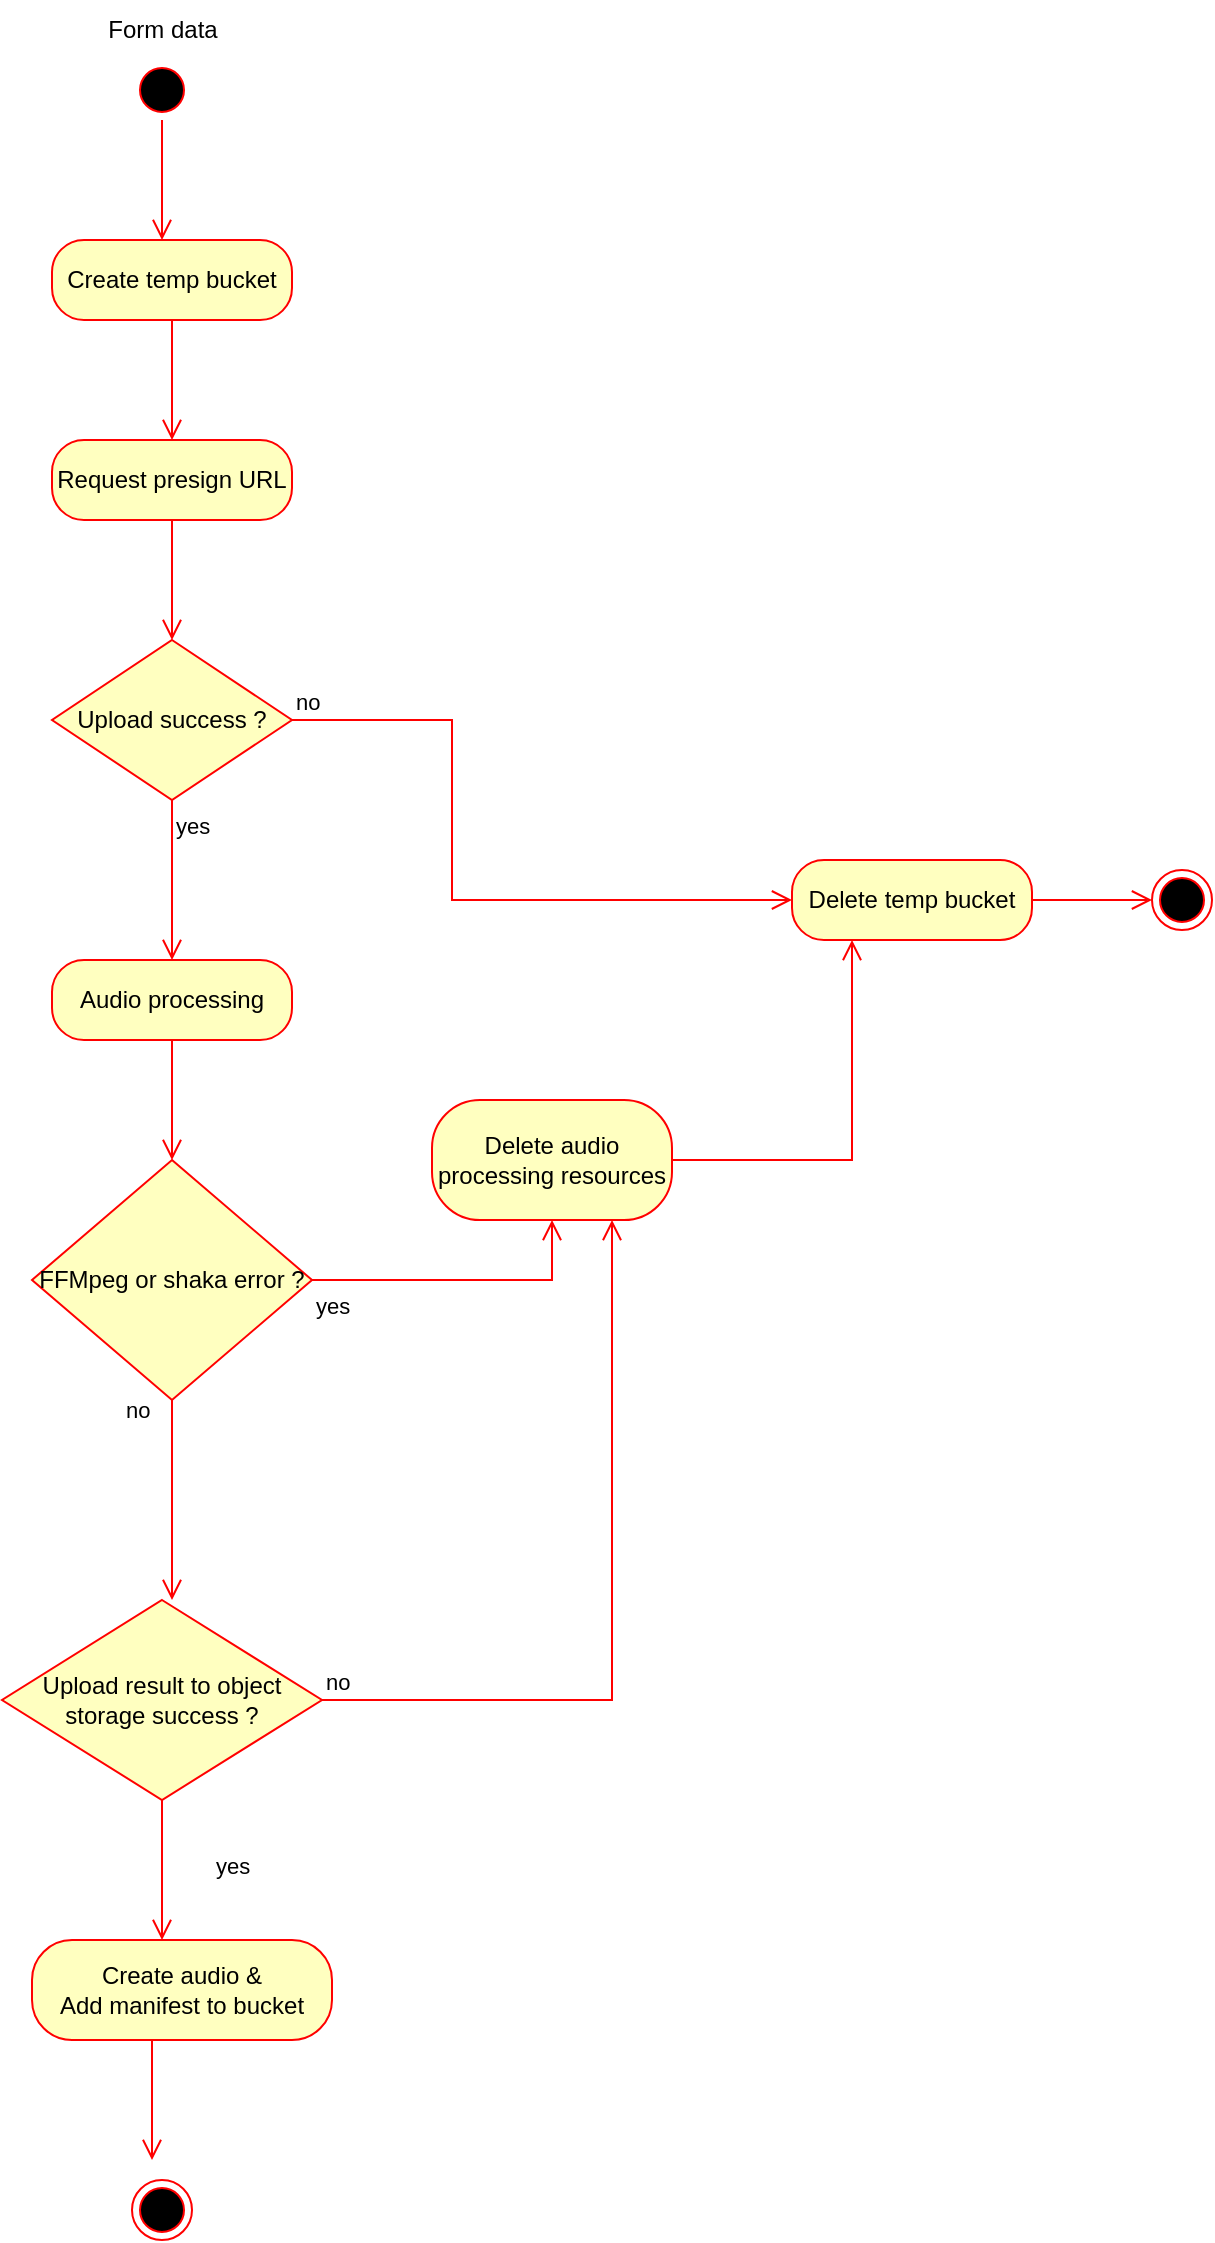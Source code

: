 <mxfile version="21.2.1" type="device">
  <diagram name="Page-1" id="sO4fAoBWXBdTxzXsnJgq">
    <mxGraphModel dx="944" dy="623" grid="1" gridSize="10" guides="1" tooltips="1" connect="1" arrows="1" fold="1" page="1" pageScale="1" pageWidth="850" pageHeight="1100" math="0" shadow="0">
      <root>
        <mxCell id="0" />
        <mxCell id="1" parent="0" />
        <mxCell id="_X97wynDnbXBWZufx717-7" value="" style="ellipse;html=1;shape=startState;fillColor=#000000;strokeColor=#ff0000;" vertex="1" parent="1">
          <mxGeometry x="210" y="70" width="30" height="30" as="geometry" />
        </mxCell>
        <mxCell id="_X97wynDnbXBWZufx717-8" value="" style="edgeStyle=orthogonalEdgeStyle;html=1;verticalAlign=bottom;endArrow=open;endSize=8;strokeColor=#ff0000;rounded=0;" edge="1" source="_X97wynDnbXBWZufx717-7" parent="1">
          <mxGeometry relative="1" as="geometry">
            <mxPoint x="225" y="160" as="targetPoint" />
          </mxGeometry>
        </mxCell>
        <mxCell id="_X97wynDnbXBWZufx717-9" value="Form data" style="text;html=1;align=center;verticalAlign=middle;resizable=0;points=[];autosize=1;strokeColor=none;fillColor=none;" vertex="1" parent="1">
          <mxGeometry x="185" y="40" width="80" height="30" as="geometry" />
        </mxCell>
        <mxCell id="_X97wynDnbXBWZufx717-10" value="Create temp bucket" style="rounded=1;whiteSpace=wrap;html=1;arcSize=40;fontColor=#000000;fillColor=#ffffc0;strokeColor=#ff0000;" vertex="1" parent="1">
          <mxGeometry x="170" y="160" width="120" height="40" as="geometry" />
        </mxCell>
        <mxCell id="_X97wynDnbXBWZufx717-11" value="" style="edgeStyle=orthogonalEdgeStyle;html=1;verticalAlign=bottom;endArrow=open;endSize=8;strokeColor=#ff0000;rounded=0;" edge="1" source="_X97wynDnbXBWZufx717-10" parent="1">
          <mxGeometry relative="1" as="geometry">
            <mxPoint x="230" y="260" as="targetPoint" />
          </mxGeometry>
        </mxCell>
        <mxCell id="_X97wynDnbXBWZufx717-12" value="Request presign URL" style="rounded=1;whiteSpace=wrap;html=1;arcSize=40;fontColor=#000000;fillColor=#ffffc0;strokeColor=#ff0000;" vertex="1" parent="1">
          <mxGeometry x="170" y="260" width="120" height="40" as="geometry" />
        </mxCell>
        <mxCell id="_X97wynDnbXBWZufx717-13" value="" style="edgeStyle=orthogonalEdgeStyle;html=1;verticalAlign=bottom;endArrow=open;endSize=8;strokeColor=#ff0000;rounded=0;" edge="1" source="_X97wynDnbXBWZufx717-12" parent="1">
          <mxGeometry relative="1" as="geometry">
            <mxPoint x="230" y="360" as="targetPoint" />
          </mxGeometry>
        </mxCell>
        <mxCell id="_X97wynDnbXBWZufx717-18" value="Upload success ?" style="rhombus;whiteSpace=wrap;html=1;fontColor=#000000;fillColor=#ffffc0;strokeColor=#ff0000;" vertex="1" parent="1">
          <mxGeometry x="170" y="360" width="120" height="80" as="geometry" />
        </mxCell>
        <mxCell id="_X97wynDnbXBWZufx717-19" value="no" style="edgeStyle=orthogonalEdgeStyle;html=1;align=left;verticalAlign=bottom;endArrow=open;endSize=8;strokeColor=#ff0000;rounded=0;entryX=0;entryY=0.5;entryDx=0;entryDy=0;" edge="1" source="_X97wynDnbXBWZufx717-18" parent="1" target="_X97wynDnbXBWZufx717-32">
          <mxGeometry x="-1" relative="1" as="geometry">
            <mxPoint x="390" y="400" as="targetPoint" />
            <Array as="points">
              <mxPoint x="370" y="400" />
              <mxPoint x="370" y="490" />
            </Array>
          </mxGeometry>
        </mxCell>
        <mxCell id="_X97wynDnbXBWZufx717-20" value="yes" style="edgeStyle=orthogonalEdgeStyle;html=1;align=left;verticalAlign=top;endArrow=open;endSize=8;strokeColor=#ff0000;rounded=0;" edge="1" source="_X97wynDnbXBWZufx717-18" parent="1">
          <mxGeometry x="-1" relative="1" as="geometry">
            <mxPoint x="230" y="520" as="targetPoint" />
            <Array as="points">
              <mxPoint x="230" y="490" />
              <mxPoint x="230" y="490" />
            </Array>
          </mxGeometry>
        </mxCell>
        <mxCell id="_X97wynDnbXBWZufx717-27" value="Audio processing" style="rounded=1;whiteSpace=wrap;html=1;arcSize=40;fontColor=#000000;fillColor=#ffffc0;strokeColor=#ff0000;" vertex="1" parent="1">
          <mxGeometry x="170" y="520" width="120" height="40" as="geometry" />
        </mxCell>
        <mxCell id="_X97wynDnbXBWZufx717-28" value="" style="edgeStyle=orthogonalEdgeStyle;html=1;verticalAlign=bottom;endArrow=open;endSize=8;strokeColor=#ff0000;rounded=0;" edge="1" source="_X97wynDnbXBWZufx717-27" parent="1">
          <mxGeometry relative="1" as="geometry">
            <mxPoint x="230" y="620" as="targetPoint" />
          </mxGeometry>
        </mxCell>
        <mxCell id="_X97wynDnbXBWZufx717-29" value="FFMpeg or shaka error ?" style="rhombus;whiteSpace=wrap;html=1;fontColor=#000000;fillColor=#ffffc0;strokeColor=#ff0000;" vertex="1" parent="1">
          <mxGeometry x="160" y="620" width="140" height="120" as="geometry" />
        </mxCell>
        <mxCell id="_X97wynDnbXBWZufx717-30" value="no" style="edgeStyle=orthogonalEdgeStyle;html=1;align=left;verticalAlign=bottom;endArrow=open;endSize=8;strokeColor=#ff0000;rounded=0;" edge="1" source="_X97wynDnbXBWZufx717-29" parent="1">
          <mxGeometry x="-0.733" y="-25" relative="1" as="geometry">
            <mxPoint x="230" y="840" as="targetPoint" />
            <Array as="points">
              <mxPoint x="230" y="820" />
              <mxPoint x="230" y="820" />
            </Array>
            <mxPoint as="offset" />
          </mxGeometry>
        </mxCell>
        <mxCell id="_X97wynDnbXBWZufx717-31" value="yes" style="edgeStyle=orthogonalEdgeStyle;html=1;align=left;verticalAlign=top;endArrow=open;endSize=8;strokeColor=#ff0000;rounded=0;entryX=0.5;entryY=1;entryDx=0;entryDy=0;" edge="1" source="_X97wynDnbXBWZufx717-29" parent="1" target="_X97wynDnbXBWZufx717-35">
          <mxGeometry x="-1" relative="1" as="geometry">
            <mxPoint x="420" y="660" as="targetPoint" />
            <Array as="points">
              <mxPoint x="420" y="680" />
            </Array>
          </mxGeometry>
        </mxCell>
        <mxCell id="_X97wynDnbXBWZufx717-32" value="Delete temp bucket" style="rounded=1;whiteSpace=wrap;html=1;arcSize=40;fontColor=#000000;fillColor=#ffffc0;strokeColor=#ff0000;" vertex="1" parent="1">
          <mxGeometry x="540" y="470" width="120" height="40" as="geometry" />
        </mxCell>
        <mxCell id="_X97wynDnbXBWZufx717-33" value="" style="edgeStyle=orthogonalEdgeStyle;html=1;verticalAlign=bottom;endArrow=open;endSize=8;strokeColor=#ff0000;rounded=0;" edge="1" source="_X97wynDnbXBWZufx717-32" parent="1">
          <mxGeometry relative="1" as="geometry">
            <mxPoint x="720" y="490" as="targetPoint" />
            <Array as="points">
              <mxPoint x="690" y="490" />
            </Array>
          </mxGeometry>
        </mxCell>
        <mxCell id="_X97wynDnbXBWZufx717-35" value="Delete audio processing resources" style="rounded=1;whiteSpace=wrap;html=1;arcSize=40;fontColor=#000000;fillColor=#ffffc0;strokeColor=#ff0000;" vertex="1" parent="1">
          <mxGeometry x="360" y="590" width="120" height="60" as="geometry" />
        </mxCell>
        <mxCell id="_X97wynDnbXBWZufx717-36" value="" style="edgeStyle=orthogonalEdgeStyle;html=1;verticalAlign=bottom;endArrow=open;endSize=8;strokeColor=#ff0000;rounded=0;entryX=0.25;entryY=1;entryDx=0;entryDy=0;" edge="1" source="_X97wynDnbXBWZufx717-35" parent="1" target="_X97wynDnbXBWZufx717-32">
          <mxGeometry relative="1" as="geometry">
            <mxPoint x="570" y="700" as="targetPoint" />
          </mxGeometry>
        </mxCell>
        <mxCell id="_X97wynDnbXBWZufx717-37" value="" style="ellipse;html=1;shape=endState;fillColor=#000000;strokeColor=#ff0000;" vertex="1" parent="1">
          <mxGeometry x="720" y="475" width="30" height="30" as="geometry" />
        </mxCell>
        <mxCell id="_X97wynDnbXBWZufx717-45" value="Upload result to object storage success ?" style="rhombus;whiteSpace=wrap;html=1;fontColor=#000000;fillColor=#ffffc0;strokeColor=#ff0000;" vertex="1" parent="1">
          <mxGeometry x="145" y="840" width="160" height="100" as="geometry" />
        </mxCell>
        <mxCell id="_X97wynDnbXBWZufx717-46" value="no" style="edgeStyle=orthogonalEdgeStyle;html=1;align=left;verticalAlign=bottom;endArrow=open;endSize=8;strokeColor=#ff0000;rounded=0;entryX=0.75;entryY=1;entryDx=0;entryDy=0;" edge="1" source="_X97wynDnbXBWZufx717-45" parent="1" target="_X97wynDnbXBWZufx717-35">
          <mxGeometry x="-1" relative="1" as="geometry">
            <mxPoint x="420" y="680" as="targetPoint" />
            <Array as="points">
              <mxPoint x="450" y="890" />
            </Array>
            <mxPoint as="offset" />
          </mxGeometry>
        </mxCell>
        <mxCell id="_X97wynDnbXBWZufx717-47" value="yes" style="edgeStyle=orthogonalEdgeStyle;html=1;align=left;verticalAlign=top;endArrow=open;endSize=8;strokeColor=#ff0000;rounded=0;" edge="1" source="_X97wynDnbXBWZufx717-45" parent="1">
          <mxGeometry x="-0.429" y="25" relative="1" as="geometry">
            <mxPoint x="225" y="1010" as="targetPoint" />
            <Array as="points">
              <mxPoint x="225" y="1000" />
            </Array>
            <mxPoint as="offset" />
          </mxGeometry>
        </mxCell>
        <mxCell id="_X97wynDnbXBWZufx717-48" value="&lt;div&gt;Create audio &amp;amp;&lt;br&gt;&lt;/div&gt;&lt;div&gt; Add manifest to bucket&lt;/div&gt;" style="rounded=1;whiteSpace=wrap;html=1;arcSize=40;fontColor=#000000;fillColor=#ffffc0;strokeColor=#ff0000;" vertex="1" parent="1">
          <mxGeometry x="160" y="1010" width="150" height="50" as="geometry" />
        </mxCell>
        <mxCell id="_X97wynDnbXBWZufx717-49" value="" style="edgeStyle=orthogonalEdgeStyle;html=1;verticalAlign=bottom;endArrow=open;endSize=8;strokeColor=#ff0000;rounded=0;" edge="1" source="_X97wynDnbXBWZufx717-48" parent="1">
          <mxGeometry relative="1" as="geometry">
            <mxPoint x="220" y="1120" as="targetPoint" />
            <Array as="points">
              <mxPoint x="220" y="1110" />
            </Array>
          </mxGeometry>
        </mxCell>
        <mxCell id="_X97wynDnbXBWZufx717-53" value="" style="ellipse;html=1;shape=endState;fillColor=#000000;strokeColor=#ff0000;" vertex="1" parent="1">
          <mxGeometry x="210" y="1130" width="30" height="30" as="geometry" />
        </mxCell>
      </root>
    </mxGraphModel>
  </diagram>
</mxfile>

